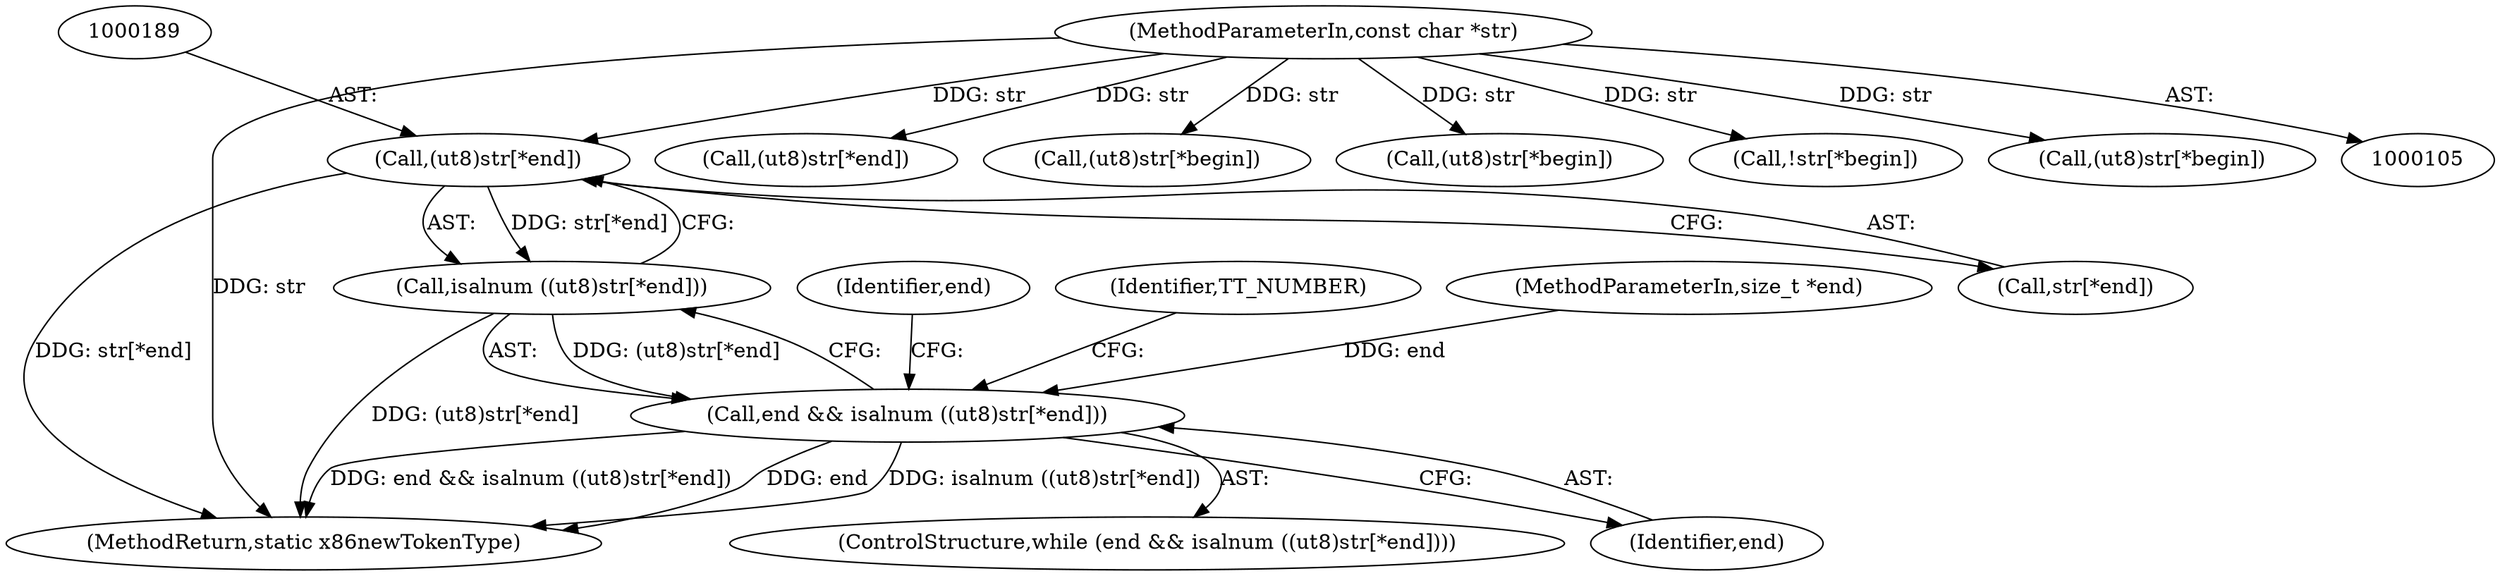 digraph "0_radare2_66191f780863ea8c66ace4040d0d04a8842e8432@array" {
"1000188" [label="(Call,(ut8)str[*end])"];
"1000106" [label="(MethodParameterIn,const char *str)"];
"1000187" [label="(Call,isalnum ((ut8)str[*end]))"];
"1000185" [label="(Call,end && isalnum ((ut8)str[*end]))"];
"1000157" [label="(Call,(ut8)str[*end])"];
"1000114" [label="(Call,(ut8)str[*begin])"];
"1000211" [label="(MethodReturn,static x86newTokenType)"];
"1000197" [label="(Identifier,end)"];
"1000141" [label="(Call,(ut8)str[*begin])"];
"1000184" [label="(ControlStructure,while (end && isalnum ((ut8)str[*end])))"];
"1000188" [label="(Call,(ut8)str[*end])"];
"1000187" [label="(Call,isalnum ((ut8)str[*end]))"];
"1000186" [label="(Identifier,end)"];
"1000199" [label="(Identifier,TT_NUMBER)"];
"1000108" [label="(MethodParameterIn,size_t *end)"];
"1000125" [label="(Call,!str[*begin])"];
"1000190" [label="(Call,str[*end])"];
"1000106" [label="(MethodParameterIn,const char *str)"];
"1000172" [label="(Call,(ut8)str[*begin])"];
"1000185" [label="(Call,end && isalnum ((ut8)str[*end]))"];
"1000188" -> "1000187"  [label="AST: "];
"1000188" -> "1000190"  [label="CFG: "];
"1000189" -> "1000188"  [label="AST: "];
"1000190" -> "1000188"  [label="AST: "];
"1000187" -> "1000188"  [label="CFG: "];
"1000188" -> "1000211"  [label="DDG: str[*end]"];
"1000188" -> "1000187"  [label="DDG: str[*end]"];
"1000106" -> "1000188"  [label="DDG: str"];
"1000106" -> "1000105"  [label="AST: "];
"1000106" -> "1000211"  [label="DDG: str"];
"1000106" -> "1000114"  [label="DDG: str"];
"1000106" -> "1000125"  [label="DDG: str"];
"1000106" -> "1000141"  [label="DDG: str"];
"1000106" -> "1000157"  [label="DDG: str"];
"1000106" -> "1000172"  [label="DDG: str"];
"1000187" -> "1000185"  [label="AST: "];
"1000185" -> "1000187"  [label="CFG: "];
"1000187" -> "1000211"  [label="DDG: (ut8)str[*end]"];
"1000187" -> "1000185"  [label="DDG: (ut8)str[*end]"];
"1000185" -> "1000184"  [label="AST: "];
"1000185" -> "1000186"  [label="CFG: "];
"1000186" -> "1000185"  [label="AST: "];
"1000197" -> "1000185"  [label="CFG: "];
"1000199" -> "1000185"  [label="CFG: "];
"1000185" -> "1000211"  [label="DDG: end && isalnum ((ut8)str[*end])"];
"1000185" -> "1000211"  [label="DDG: end"];
"1000185" -> "1000211"  [label="DDG: isalnum ((ut8)str[*end])"];
"1000108" -> "1000185"  [label="DDG: end"];
}
